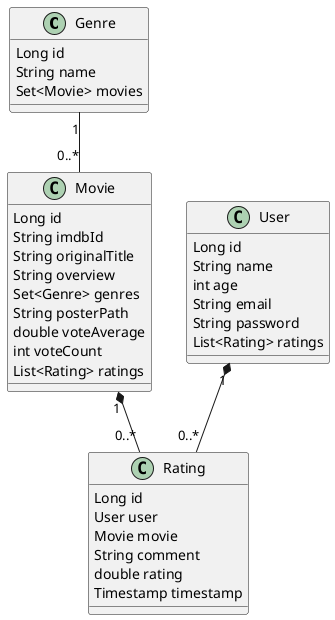 @startuml
class Genre {
        Long id
        String name
        Set<Movie> movies
    }

    class Movie {
        Long id
        String imdbId
        String originalTitle
        String overview
        Set<Genre> genres
        String posterPath
        double voteAverage
        int voteCount
        List<Rating> ratings
    }

    class Rating {
        Long id
        User user
        Movie movie
        String comment
        double rating
        Timestamp timestamp
    }

    class User {
        Long id
        String name
        int age
        String email
        String password
        List<Rating> ratings
    }

    Genre "1" -- "0..*" Movie
    Movie "1" *-- "0..*" Rating 
    User "1" *-- "0..*" Rating
@enduml